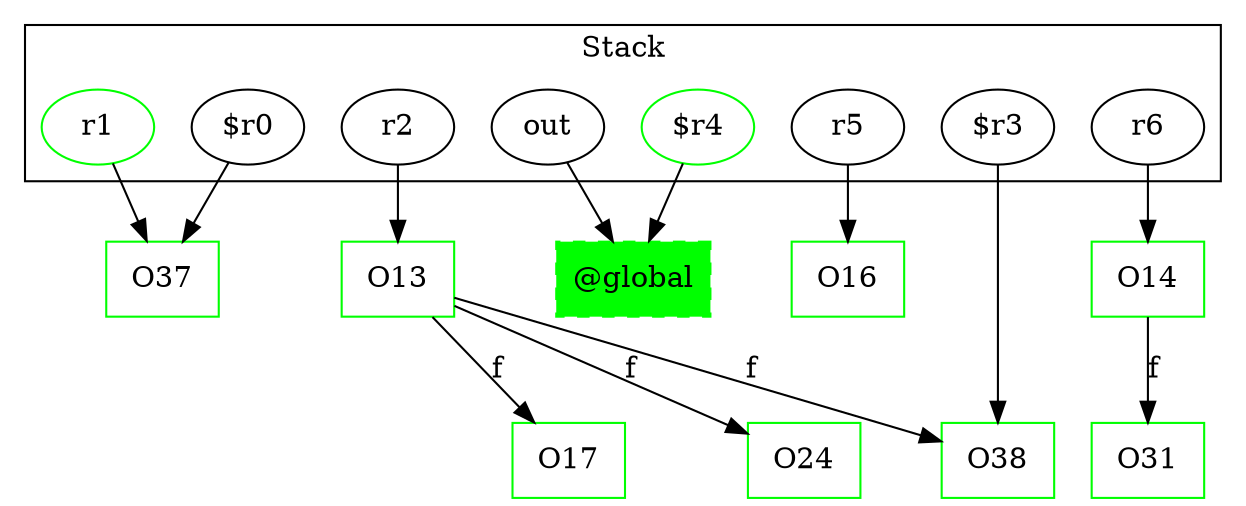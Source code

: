 digraph sample {
  rankDir="LR";
  subgraph cluster_0 {
    label="Stack"
    "r1"; "r2"; "$r0"; "out"; "r5"; "r6"; "$r3"; "$r4"; 
  }
  "r1" -> { O37 };
  "r2" -> { O13 };
  "$r0" -> { O37 };
  "out" -> { "@global" };
  "r5" -> { O16 };
  "r6" -> { O14 };
  "$r3" -> { O38 };
  "$r4" -> { "@global" };
  O13[shape=box];
  O24[shape=box];
  O37[shape=box];
  O14[shape=box];
  O17[shape=box];
  O38[shape=box];
  O16[shape=box];
  "@global"[shape=box];
  O31[shape=box];
  O13 -> O24[label="f", weight="0.2"]
  O13 -> O17[label="f", weight="0.2"]
  O13 -> O38[label="f", weight="0.2"]
  O14 -> O31[label="f", weight="0.2"]
  "@global"[shape=box, style="filled,dashed"];
  "r1"[color="green"];
  O13[color="green"];
  O24[color="green"];
  O37[color="green"];
  O14[color="green"];
  O17[color="green"];
  O38[color="green"];
  O16[color="green"];
  "@global"[color="green"];
  O31[color="green"];
  "$r4"[color="green"];
}
